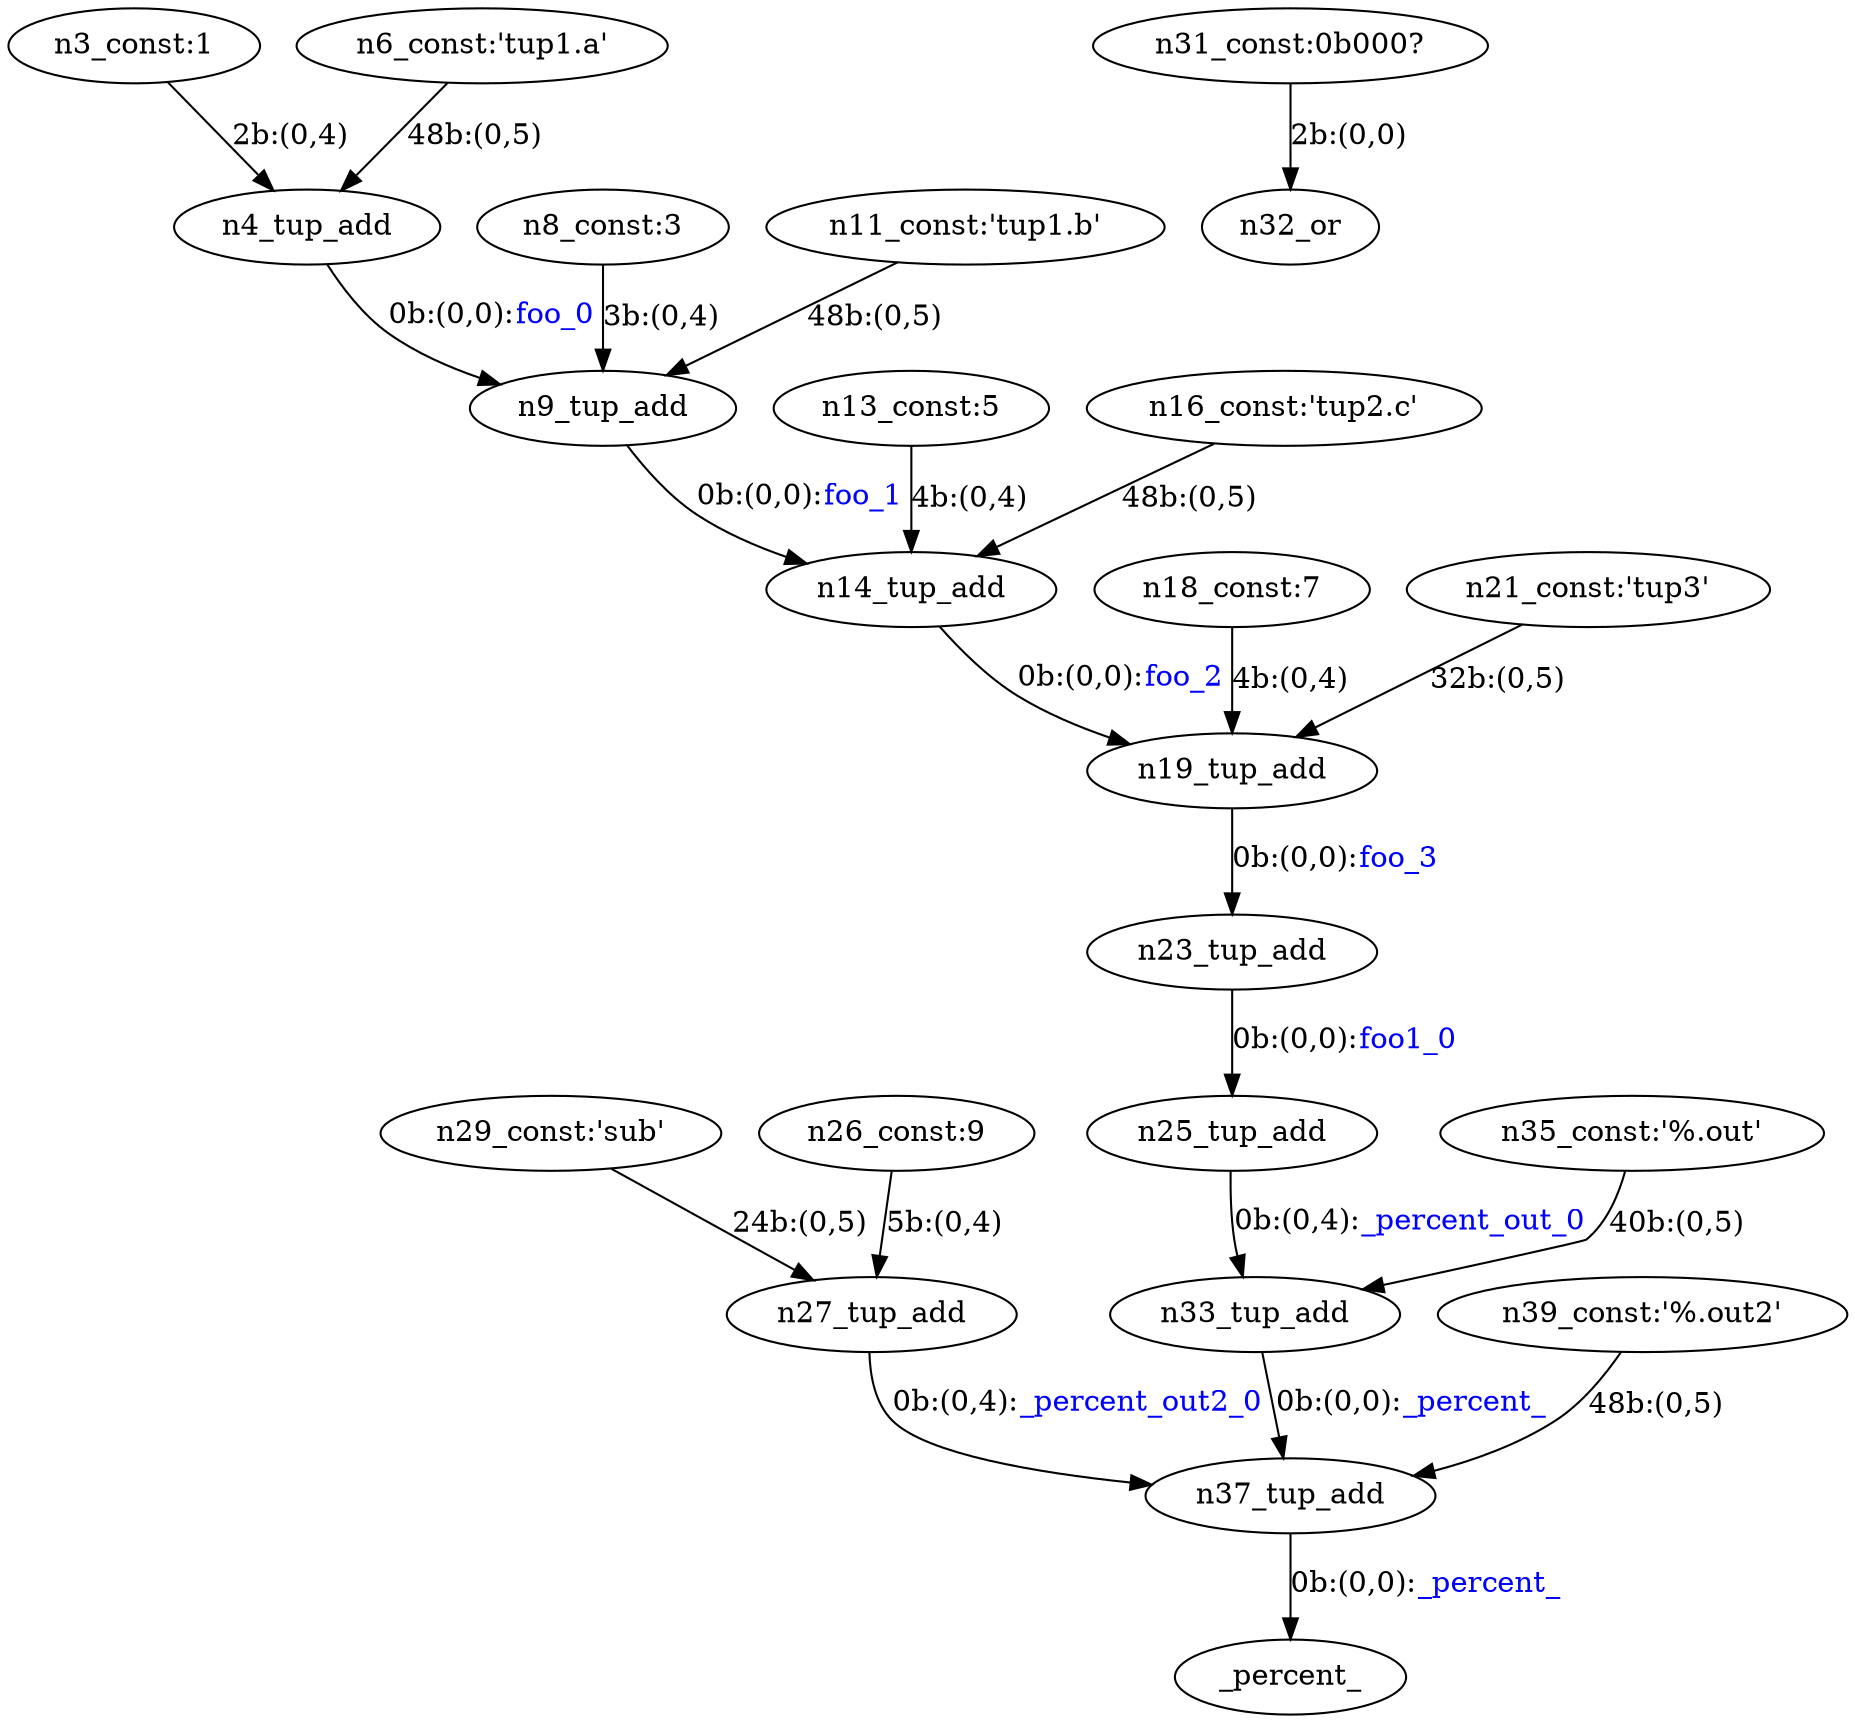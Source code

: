 digraph {
 n3_const_lghier_tuple_io [label=<n3_const:1>];
 n3_const_lghier_tuple_io->n4_tup_add_lghier_tuple_io[label=<2b:(0,4)>];
 n4_tup_add_lghier_tuple_io [label=<n4_tup_add>];
 n4_tup_add_lghier_tuple_io->n9_tup_add_lghier_tuple_io[label=<0b:(0,0):<font color="#0000ff">foo_0</font>>];
 n6_const_lghier_tuple_io [label=<n6_const:'tup1.a'>];
 n6_const_lghier_tuple_io->n4_tup_add_lghier_tuple_io[label=<48b:(0,5)>];
 n8_const_lghier_tuple_io [label=<n8_const:3>];
 n8_const_lghier_tuple_io->n9_tup_add_lghier_tuple_io[label=<3b:(0,4)>];
 n9_tup_add_lghier_tuple_io [label=<n9_tup_add>];
 n9_tup_add_lghier_tuple_io->n14_tup_add_lghier_tuple_io[label=<0b:(0,0):<font color="#0000ff">foo_1</font>>];
 n11_const_lghier_tuple_io [label=<n11_const:'tup1.b'>];
 n11_const_lghier_tuple_io->n9_tup_add_lghier_tuple_io[label=<48b:(0,5)>];
 n13_const_lghier_tuple_io [label=<n13_const:5>];
 n13_const_lghier_tuple_io->n14_tup_add_lghier_tuple_io[label=<4b:(0,4)>];
 n14_tup_add_lghier_tuple_io [label=<n14_tup_add>];
 n14_tup_add_lghier_tuple_io->n19_tup_add_lghier_tuple_io[label=<0b:(0,0):<font color="#0000ff">foo_2</font>>];
 n16_const_lghier_tuple_io [label=<n16_const:'tup2.c'>];
 n16_const_lghier_tuple_io->n14_tup_add_lghier_tuple_io[label=<48b:(0,5)>];
 n18_const_lghier_tuple_io [label=<n18_const:7>];
 n18_const_lghier_tuple_io->n19_tup_add_lghier_tuple_io[label=<4b:(0,4)>];
 n19_tup_add_lghier_tuple_io [label=<n19_tup_add>];
 n19_tup_add_lghier_tuple_io->n23_tup_add_lghier_tuple_io[label=<0b:(0,0):<font color="#0000ff">foo_3</font>>];
 n21_const_lghier_tuple_io [label=<n21_const:'tup3'>];
 n21_const_lghier_tuple_io->n19_tup_add_lghier_tuple_io[label=<32b:(0,5)>];
 n23_tup_add_lghier_tuple_io [label=<n23_tup_add>];
 n23_tup_add_lghier_tuple_io->n25_tup_add_lghier_tuple_io[label=<0b:(0,0):<font color="#0000ff">foo1_0</font>>];
 n25_tup_add_lghier_tuple_io [label=<n25_tup_add>];
 n25_tup_add_lghier_tuple_io->n33_tup_add_lghier_tuple_io[label=<0b:(0,4):<font color="#0000ff">_percent_out_0</font>>];
 n26_const_lghier_tuple_io [label=<n26_const:9>];
 n26_const_lghier_tuple_io->n27_tup_add_lghier_tuple_io[label=<5b:(0,4)>];
 n27_tup_add_lghier_tuple_io [label=<n27_tup_add>];
 n27_tup_add_lghier_tuple_io->n37_tup_add_lghier_tuple_io[label=<0b:(0,4):<font color="#0000ff">_percent_out2_0</font>>];
 n29_const_lghier_tuple_io [label=<n29_const:'sub'>];
 n29_const_lghier_tuple_io->n27_tup_add_lghier_tuple_io[label=<24b:(0,5)>];
 n31_const_lghier_tuple_io [label=<n31_const:0b000?>];
 n31_const_lghier_tuple_io->n32_or_lghier_tuple_io[label=<2b:(0,0)>];
 n32_or_lghier_tuple_io [label=<n32_or>];
 n33_tup_add_lghier_tuple_io [label=<n33_tup_add>];
 n33_tup_add_lghier_tuple_io->n37_tup_add_lghier_tuple_io[label=<0b:(0,0):<font color="#0000ff">_percent_</font>>];
 n35_const_lghier_tuple_io [label=<n35_const:'%.out'>];
 n35_const_lghier_tuple_io->n33_tup_add_lghier_tuple_io[label=<40b:(0,5)>];
 n37_tup_add_lghier_tuple_io [label=<n37_tup_add>];
 n37_tup_add_lghier_tuple_io->_percent_[label=<0b:(0,0):<font color="#0000ff">_percent_</font>>];
 n39_const_lghier_tuple_io [label=<n39_const:'%.out2'>];
 n39_const_lghier_tuple_io->n37_tup_add_lghier_tuple_io[label=<48b:(0,5)>];
}
